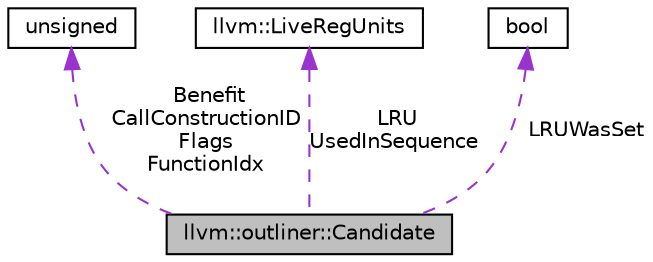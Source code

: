 digraph "llvm::outliner::Candidate"
{
 // LATEX_PDF_SIZE
  bgcolor="transparent";
  edge [fontname="Helvetica",fontsize="10",labelfontname="Helvetica",labelfontsize="10"];
  node [fontname="Helvetica",fontsize="10",shape="box"];
  Node1 [label="llvm::outliner::Candidate",height=0.2,width=0.4,color="black", fillcolor="grey75", style="filled", fontcolor="black",tooltip="An individual sequence of instructions to be replaced with a call to an outlined function."];
  Node2 -> Node1 [dir="back",color="darkorchid3",fontsize="10",style="dashed",label=" Benefit\nCallConstructionID\nFlags\nFunctionIdx" ,fontname="Helvetica"];
  Node2 [label="unsigned",height=0.2,width=0.4,color="black",URL="$classunsigned.html",tooltip=" "];
  Node3 -> Node1 [dir="back",color="darkorchid3",fontsize="10",style="dashed",label=" LRU\nUsedInSequence" ,fontname="Helvetica"];
  Node3 [label="llvm::LiveRegUnits",height=0.2,width=0.4,color="black",URL="$classllvm_1_1LiveRegUnits.html",tooltip="A set of register units used to track register liveness."];
  Node4 -> Node1 [dir="back",color="darkorchid3",fontsize="10",style="dashed",label=" LRUWasSet" ,fontname="Helvetica"];
  Node4 [label="bool",height=0.2,width=0.4,color="black",URL="$classbool.html",tooltip=" "];
}
